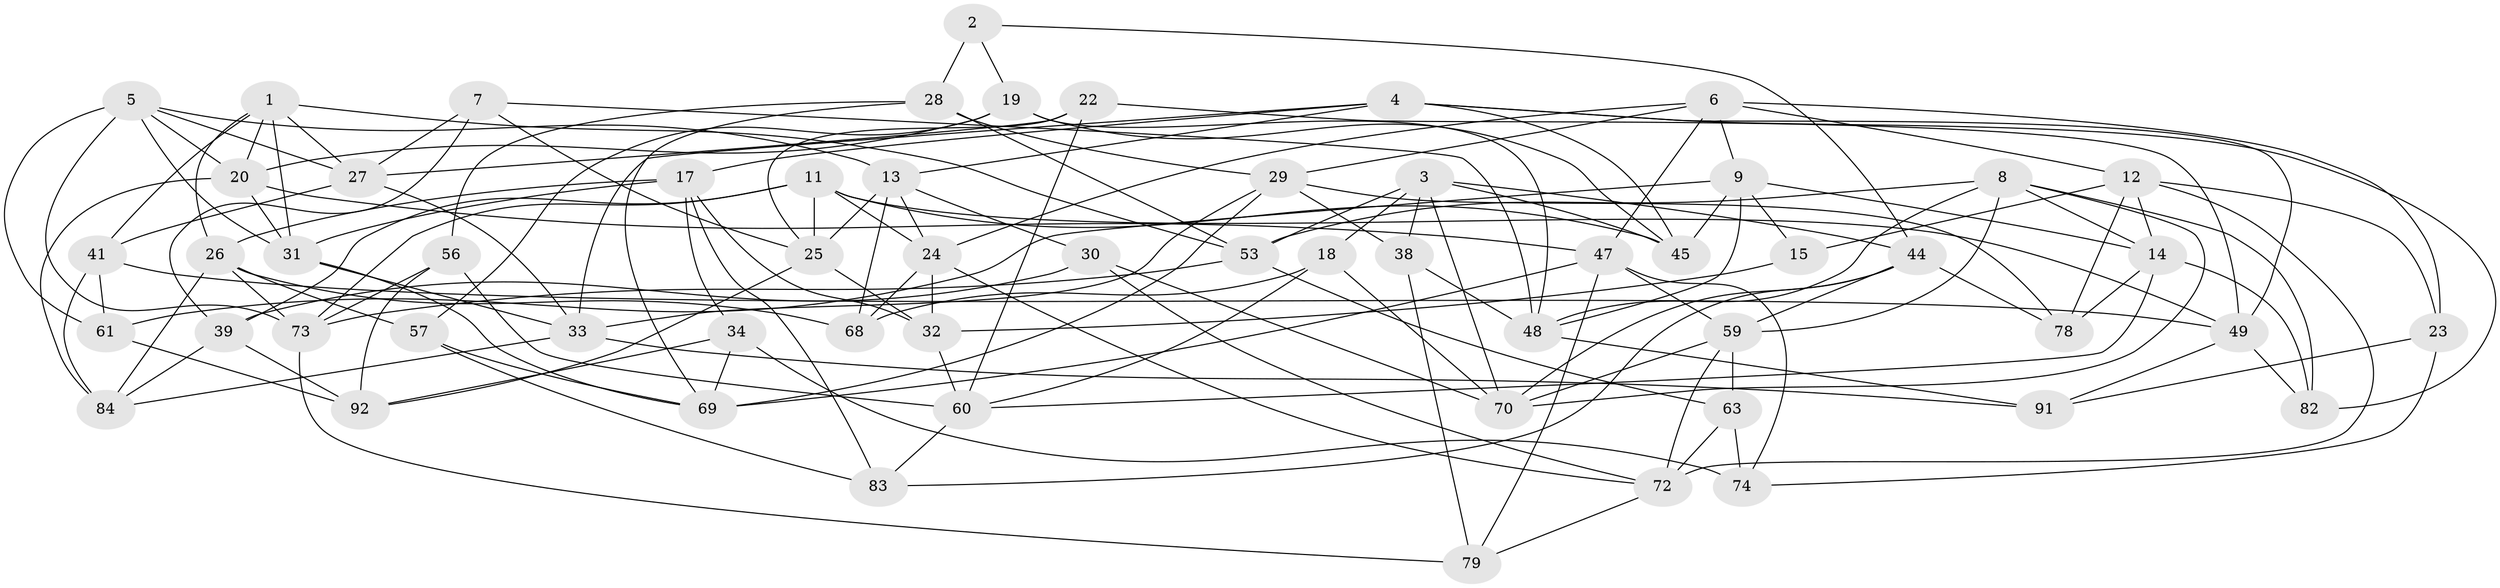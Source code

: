 // original degree distribution, {4: 1.0}
// Generated by graph-tools (version 1.1) at 2025/42/03/06/25 10:42:25]
// undirected, 59 vertices, 152 edges
graph export_dot {
graph [start="1"]
  node [color=gray90,style=filled];
  1 [super="+21"];
  2;
  3 [super="+77"];
  4 [super="+52"];
  5 [super="+66"];
  6 [super="+55"];
  7;
  8 [super="+10"];
  9 [super="+64"];
  11 [super="+16"];
  12 [super="+80"];
  13 [super="+86"];
  14 [super="+43"];
  15;
  17 [super="+89"];
  18;
  19 [super="+62"];
  20 [super="+42"];
  22;
  23;
  24 [super="+46"];
  25 [super="+85"];
  26 [super="+67"];
  27 [super="+36"];
  28 [super="+58"];
  29 [super="+35"];
  30;
  31 [super="+37"];
  32 [super="+65"];
  33 [super="+97"];
  34;
  38;
  39 [super="+40"];
  41 [super="+88"];
  44 [super="+71"];
  45 [super="+50"];
  47 [super="+94"];
  48 [super="+54"];
  49 [super="+51"];
  53 [super="+90"];
  56;
  57;
  59 [super="+75"];
  60 [super="+76"];
  61;
  63;
  68;
  69 [super="+81"];
  70 [super="+87"];
  72 [super="+96"];
  73 [super="+93"];
  74;
  78;
  79;
  82;
  83;
  84 [super="+98"];
  91;
  92 [super="+95"];
  1 -- 31;
  1 -- 41;
  1 -- 26;
  1 -- 20;
  1 -- 53;
  1 -- 27;
  2 -- 44;
  2 -- 28 [weight=2];
  2 -- 19;
  3 -- 18;
  3 -- 38;
  3 -- 44;
  3 -- 45;
  3 -- 53;
  3 -- 70;
  4 -- 49;
  4 -- 45;
  4 -- 13;
  4 -- 17;
  4 -- 82;
  4 -- 33;
  5 -- 61;
  5 -- 73;
  5 -- 20;
  5 -- 13;
  5 -- 27;
  5 -- 31;
  6 -- 24;
  6 -- 47;
  6 -- 12;
  6 -- 9;
  6 -- 23;
  6 -- 29;
  7 -- 48;
  7 -- 27;
  7 -- 39;
  7 -- 25;
  8 -- 53;
  8 -- 82;
  8 -- 70;
  8 -- 59;
  8 -- 14;
  8 -- 48;
  9 -- 14;
  9 -- 45;
  9 -- 61;
  9 -- 15;
  9 -- 48;
  11 -- 39;
  11 -- 73;
  11 -- 45;
  11 -- 24;
  11 -- 49;
  11 -- 25;
  12 -- 15;
  12 -- 23;
  12 -- 72;
  12 -- 78;
  12 -- 14;
  13 -- 30;
  13 -- 68;
  13 -- 24;
  13 -- 25;
  14 -- 78;
  14 -- 82;
  14 -- 60;
  15 -- 32 [weight=2];
  17 -- 32;
  17 -- 26;
  17 -- 34;
  17 -- 83;
  17 -- 31;
  18 -- 68;
  18 -- 60;
  18 -- 70;
  19 -- 45 [weight=2];
  19 -- 57;
  19 -- 48;
  19 -- 20;
  20 -- 84;
  20 -- 47;
  20 -- 31;
  22 -- 25;
  22 -- 49;
  22 -- 27;
  22 -- 60;
  23 -- 74;
  23 -- 91;
  24 -- 68;
  24 -- 32;
  24 -- 72;
  25 -- 32;
  25 -- 92;
  26 -- 68;
  26 -- 73;
  26 -- 57;
  26 -- 84;
  27 -- 33;
  27 -- 41;
  28 -- 56;
  28 -- 69;
  28 -- 53;
  28 -- 29;
  29 -- 69;
  29 -- 38;
  29 -- 33;
  29 -- 78;
  30 -- 70;
  30 -- 39;
  30 -- 72;
  31 -- 33;
  31 -- 69;
  32 -- 60;
  33 -- 91;
  33 -- 84;
  34 -- 74;
  34 -- 69;
  34 -- 92;
  38 -- 48;
  38 -- 79;
  39 -- 92 [weight=2];
  39 -- 84;
  41 -- 49;
  41 -- 84 [weight=2];
  41 -- 61;
  44 -- 59;
  44 -- 83;
  44 -- 78;
  44 -- 70;
  47 -- 74;
  47 -- 59;
  47 -- 69;
  47 -- 79;
  48 -- 91;
  49 -- 91;
  49 -- 82;
  53 -- 63;
  53 -- 73;
  56 -- 92;
  56 -- 60;
  56 -- 73;
  57 -- 83;
  57 -- 69;
  59 -- 63;
  59 -- 70;
  59 -- 72;
  60 -- 83;
  61 -- 92;
  63 -- 74;
  63 -- 72;
  72 -- 79;
  73 -- 79;
}
